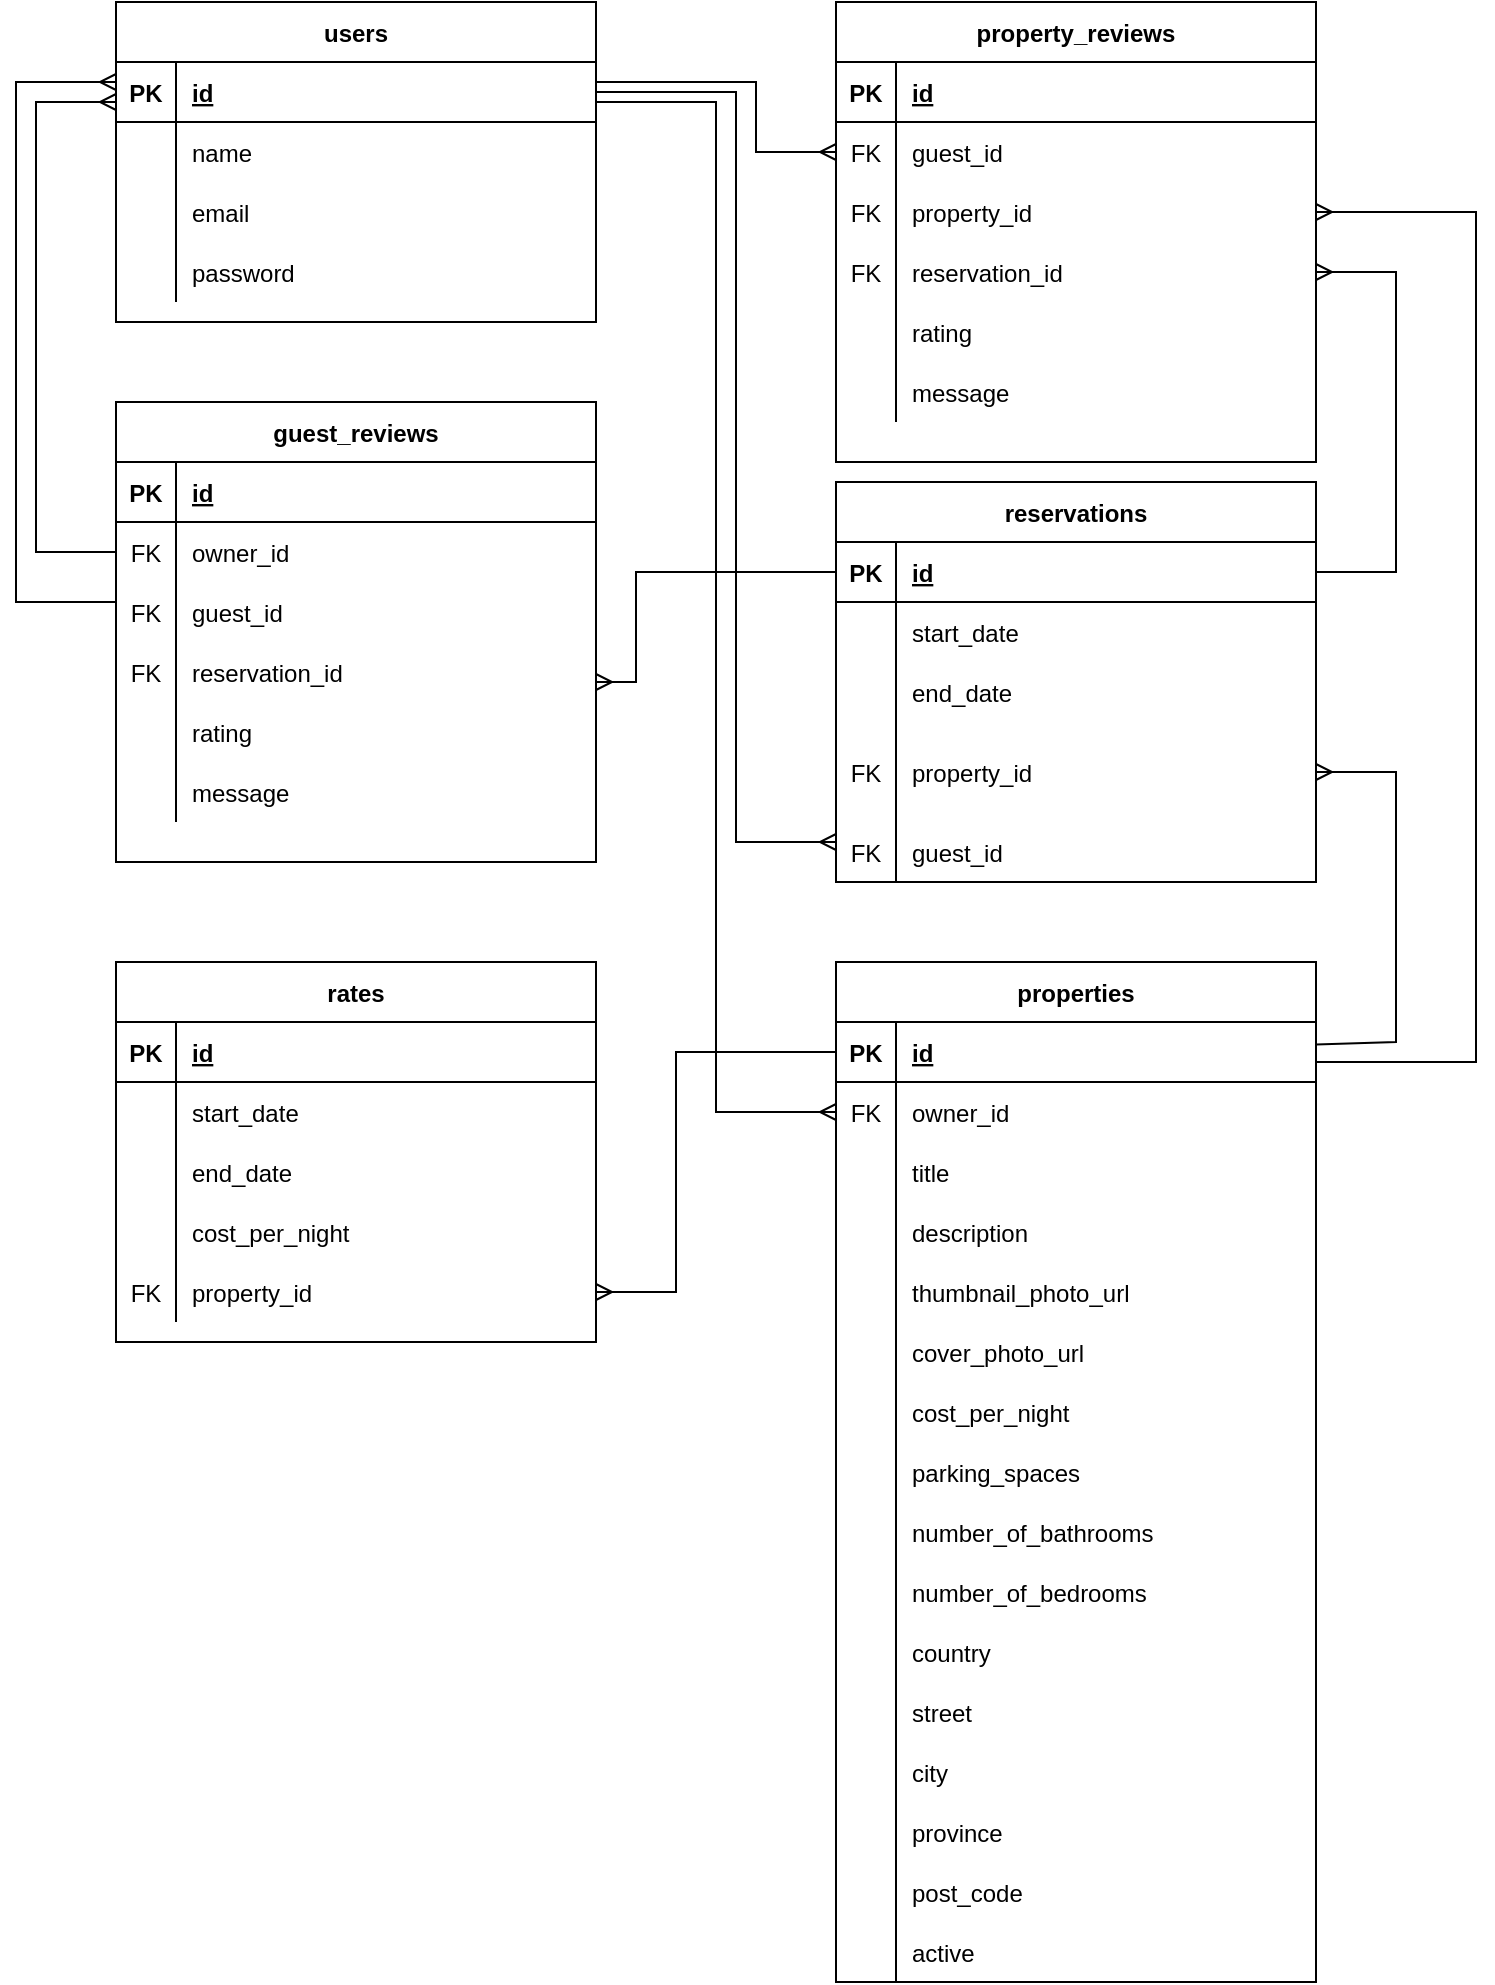 <mxfile version="16.2.2" type="device"><diagram id="R2lEEEUBdFMjLlhIrx00" name="Page-1"><mxGraphModel dx="679" dy="668" grid="1" gridSize="10" guides="1" tooltips="1" connect="1" arrows="1" fold="1" page="1" pageScale="1" pageWidth="850" pageHeight="1100" math="0" shadow="0" extFonts="Permanent Marker^https://fonts.googleapis.com/css?family=Permanent+Marker"><root><mxCell id="0"/><mxCell id="1" parent="0"/><mxCell id="C-vyLk0tnHw3VtMMgP7b-23" value="users" style="shape=table;startSize=30;container=1;collapsible=1;childLayout=tableLayout;fixedRows=1;rowLines=0;fontStyle=1;align=center;resizeLast=1;" parent="1" vertex="1"><mxGeometry x="80" y="40" width="240" height="160" as="geometry"/></mxCell><mxCell id="C-vyLk0tnHw3VtMMgP7b-24" value="" style="shape=partialRectangle;collapsible=0;dropTarget=0;pointerEvents=0;fillColor=none;points=[[0,0.5],[1,0.5]];portConstraint=eastwest;top=0;left=0;right=0;bottom=1;" parent="C-vyLk0tnHw3VtMMgP7b-23" vertex="1"><mxGeometry y="30" width="240" height="30" as="geometry"/></mxCell><mxCell id="C-vyLk0tnHw3VtMMgP7b-25" value="PK" style="shape=partialRectangle;overflow=hidden;connectable=0;fillColor=none;top=0;left=0;bottom=0;right=0;fontStyle=1;" parent="C-vyLk0tnHw3VtMMgP7b-24" vertex="1"><mxGeometry width="30" height="30" as="geometry"><mxRectangle width="30" height="30" as="alternateBounds"/></mxGeometry></mxCell><mxCell id="C-vyLk0tnHw3VtMMgP7b-26" value="id" style="shape=partialRectangle;overflow=hidden;connectable=0;fillColor=none;top=0;left=0;bottom=0;right=0;align=left;spacingLeft=6;fontStyle=5;" parent="C-vyLk0tnHw3VtMMgP7b-24" vertex="1"><mxGeometry x="30" width="210" height="30" as="geometry"><mxRectangle width="210" height="30" as="alternateBounds"/></mxGeometry></mxCell><mxCell id="C-vyLk0tnHw3VtMMgP7b-27" value="" style="shape=partialRectangle;collapsible=0;dropTarget=0;pointerEvents=0;fillColor=none;points=[[0,0.5],[1,0.5]];portConstraint=eastwest;top=0;left=0;right=0;bottom=0;" parent="C-vyLk0tnHw3VtMMgP7b-23" vertex="1"><mxGeometry y="60" width="240" height="30" as="geometry"/></mxCell><mxCell id="C-vyLk0tnHw3VtMMgP7b-28" value="" style="shape=partialRectangle;overflow=hidden;connectable=0;fillColor=none;top=0;left=0;bottom=0;right=0;" parent="C-vyLk0tnHw3VtMMgP7b-27" vertex="1"><mxGeometry width="30" height="30" as="geometry"><mxRectangle width="30" height="30" as="alternateBounds"/></mxGeometry></mxCell><mxCell id="C-vyLk0tnHw3VtMMgP7b-29" value="name" style="shape=partialRectangle;overflow=hidden;connectable=0;fillColor=none;top=0;left=0;bottom=0;right=0;align=left;spacingLeft=6;" parent="C-vyLk0tnHw3VtMMgP7b-27" vertex="1"><mxGeometry x="30" width="210" height="30" as="geometry"><mxRectangle width="210" height="30" as="alternateBounds"/></mxGeometry></mxCell><mxCell id="GCXoE9J_zPrUdsCp3kaU-1" value="" style="shape=partialRectangle;collapsible=0;dropTarget=0;pointerEvents=0;fillColor=none;points=[[0,0.5],[1,0.5]];portConstraint=eastwest;top=0;left=0;right=0;bottom=0;" parent="C-vyLk0tnHw3VtMMgP7b-23" vertex="1"><mxGeometry y="90" width="240" height="30" as="geometry"/></mxCell><mxCell id="GCXoE9J_zPrUdsCp3kaU-2" value="" style="shape=partialRectangle;overflow=hidden;connectable=0;fillColor=none;top=0;left=0;bottom=0;right=0;" parent="GCXoE9J_zPrUdsCp3kaU-1" vertex="1"><mxGeometry width="30" height="30" as="geometry"><mxRectangle width="30" height="30" as="alternateBounds"/></mxGeometry></mxCell><mxCell id="GCXoE9J_zPrUdsCp3kaU-3" value="email" style="shape=partialRectangle;overflow=hidden;connectable=0;fillColor=none;top=0;left=0;bottom=0;right=0;align=left;spacingLeft=6;" parent="GCXoE9J_zPrUdsCp3kaU-1" vertex="1"><mxGeometry x="30" width="210" height="30" as="geometry"><mxRectangle width="210" height="30" as="alternateBounds"/></mxGeometry></mxCell><mxCell id="GCXoE9J_zPrUdsCp3kaU-4" value="" style="shape=partialRectangle;collapsible=0;dropTarget=0;pointerEvents=0;fillColor=none;points=[[0,0.5],[1,0.5]];portConstraint=eastwest;top=0;left=0;right=0;bottom=0;" parent="C-vyLk0tnHw3VtMMgP7b-23" vertex="1"><mxGeometry y="120" width="240" height="30" as="geometry"/></mxCell><mxCell id="GCXoE9J_zPrUdsCp3kaU-5" value="" style="shape=partialRectangle;overflow=hidden;connectable=0;fillColor=none;top=0;left=0;bottom=0;right=0;" parent="GCXoE9J_zPrUdsCp3kaU-4" vertex="1"><mxGeometry width="30" height="30" as="geometry"><mxRectangle width="30" height="30" as="alternateBounds"/></mxGeometry></mxCell><mxCell id="GCXoE9J_zPrUdsCp3kaU-6" value="password" style="shape=partialRectangle;overflow=hidden;connectable=0;fillColor=none;top=0;left=0;bottom=0;right=0;align=left;spacingLeft=6;" parent="GCXoE9J_zPrUdsCp3kaU-4" vertex="1"><mxGeometry x="30" width="210" height="30" as="geometry"><mxRectangle width="210" height="30" as="alternateBounds"/></mxGeometry></mxCell><mxCell id="D5lchJPFcCunjjw3vQsk-1" value="rates" style="shape=table;startSize=30;container=1;collapsible=1;childLayout=tableLayout;fixedRows=1;rowLines=0;fontStyle=1;align=center;resizeLast=1;" vertex="1" parent="1"><mxGeometry x="80" y="520" width="240" height="190" as="geometry"/></mxCell><mxCell id="D5lchJPFcCunjjw3vQsk-2" value="" style="shape=partialRectangle;collapsible=0;dropTarget=0;pointerEvents=0;fillColor=none;points=[[0,0.5],[1,0.5]];portConstraint=eastwest;top=0;left=0;right=0;bottom=1;" vertex="1" parent="D5lchJPFcCunjjw3vQsk-1"><mxGeometry y="30" width="240" height="30" as="geometry"/></mxCell><mxCell id="D5lchJPFcCunjjw3vQsk-3" value="PK" style="shape=partialRectangle;overflow=hidden;connectable=0;fillColor=none;top=0;left=0;bottom=0;right=0;fontStyle=1;" vertex="1" parent="D5lchJPFcCunjjw3vQsk-2"><mxGeometry width="30" height="30" as="geometry"><mxRectangle width="30" height="30" as="alternateBounds"/></mxGeometry></mxCell><mxCell id="D5lchJPFcCunjjw3vQsk-4" value="id" style="shape=partialRectangle;overflow=hidden;connectable=0;fillColor=none;top=0;left=0;bottom=0;right=0;align=left;spacingLeft=6;fontStyle=5;" vertex="1" parent="D5lchJPFcCunjjw3vQsk-2"><mxGeometry x="30" width="210" height="30" as="geometry"><mxRectangle width="210" height="30" as="alternateBounds"/></mxGeometry></mxCell><mxCell id="D5lchJPFcCunjjw3vQsk-11" value="" style="shape=partialRectangle;collapsible=0;dropTarget=0;pointerEvents=0;fillColor=none;points=[[0,0.5],[1,0.5]];portConstraint=eastwest;top=0;left=0;right=0;bottom=0;" vertex="1" parent="D5lchJPFcCunjjw3vQsk-1"><mxGeometry y="60" width="240" height="30" as="geometry"/></mxCell><mxCell id="D5lchJPFcCunjjw3vQsk-12" value="" style="shape=partialRectangle;overflow=hidden;connectable=0;fillColor=none;top=0;left=0;bottom=0;right=0;" vertex="1" parent="D5lchJPFcCunjjw3vQsk-11"><mxGeometry width="30" height="30" as="geometry"><mxRectangle width="30" height="30" as="alternateBounds"/></mxGeometry></mxCell><mxCell id="D5lchJPFcCunjjw3vQsk-13" value="start_date" style="shape=partialRectangle;overflow=hidden;connectable=0;fillColor=none;top=0;left=0;bottom=0;right=0;align=left;spacingLeft=6;" vertex="1" parent="D5lchJPFcCunjjw3vQsk-11"><mxGeometry x="30" width="210" height="30" as="geometry"><mxRectangle width="210" height="30" as="alternateBounds"/></mxGeometry></mxCell><mxCell id="D5lchJPFcCunjjw3vQsk-14" value="" style="shape=partialRectangle;collapsible=0;dropTarget=0;pointerEvents=0;fillColor=none;points=[[0,0.5],[1,0.5]];portConstraint=eastwest;top=0;left=0;right=0;bottom=0;" vertex="1" parent="D5lchJPFcCunjjw3vQsk-1"><mxGeometry y="90" width="240" height="30" as="geometry"/></mxCell><mxCell id="D5lchJPFcCunjjw3vQsk-15" value="" style="shape=partialRectangle;overflow=hidden;connectable=0;fillColor=none;top=0;left=0;bottom=0;right=0;" vertex="1" parent="D5lchJPFcCunjjw3vQsk-14"><mxGeometry width="30" height="30" as="geometry"><mxRectangle width="30" height="30" as="alternateBounds"/></mxGeometry></mxCell><mxCell id="D5lchJPFcCunjjw3vQsk-16" value="end_date" style="shape=partialRectangle;overflow=hidden;connectable=0;fillColor=none;top=0;left=0;bottom=0;right=0;align=left;spacingLeft=6;" vertex="1" parent="D5lchJPFcCunjjw3vQsk-14"><mxGeometry x="30" width="210" height="30" as="geometry"><mxRectangle width="210" height="30" as="alternateBounds"/></mxGeometry></mxCell><mxCell id="D5lchJPFcCunjjw3vQsk-45" value="" style="shape=partialRectangle;collapsible=0;dropTarget=0;pointerEvents=0;fillColor=none;points=[[0,0.5],[1,0.5]];portConstraint=eastwest;top=0;left=0;right=0;bottom=0;" vertex="1" parent="D5lchJPFcCunjjw3vQsk-1"><mxGeometry y="120" width="240" height="30" as="geometry"/></mxCell><mxCell id="D5lchJPFcCunjjw3vQsk-46" value="" style="shape=partialRectangle;overflow=hidden;connectable=0;fillColor=none;top=0;left=0;bottom=0;right=0;" vertex="1" parent="D5lchJPFcCunjjw3vQsk-45"><mxGeometry width="30" height="30" as="geometry"><mxRectangle width="30" height="30" as="alternateBounds"/></mxGeometry></mxCell><mxCell id="D5lchJPFcCunjjw3vQsk-47" value="cost_per_night" style="shape=partialRectangle;overflow=hidden;connectable=0;fillColor=none;top=0;left=0;bottom=0;right=0;align=left;spacingLeft=6;" vertex="1" parent="D5lchJPFcCunjjw3vQsk-45"><mxGeometry x="30" width="210" height="30" as="geometry"><mxRectangle width="210" height="30" as="alternateBounds"/></mxGeometry></mxCell><mxCell id="D5lchJPFcCunjjw3vQsk-18" value="" style="shape=partialRectangle;collapsible=0;dropTarget=0;pointerEvents=0;fillColor=none;points=[[0,0.5],[1,0.5]];portConstraint=eastwest;top=0;left=0;right=0;bottom=0;" vertex="1" parent="D5lchJPFcCunjjw3vQsk-1"><mxGeometry y="150" width="240" height="30" as="geometry"/></mxCell><mxCell id="D5lchJPFcCunjjw3vQsk-19" value="FK" style="shape=partialRectangle;overflow=hidden;connectable=0;fillColor=none;top=0;left=0;bottom=0;right=0;" vertex="1" parent="D5lchJPFcCunjjw3vQsk-18"><mxGeometry width="30" height="30" as="geometry"><mxRectangle width="30" height="30" as="alternateBounds"/></mxGeometry></mxCell><mxCell id="D5lchJPFcCunjjw3vQsk-20" value="property_id" style="shape=partialRectangle;overflow=hidden;connectable=0;fillColor=none;top=0;left=0;bottom=0;right=0;align=left;spacingLeft=6;" vertex="1" parent="D5lchJPFcCunjjw3vQsk-18"><mxGeometry x="30" width="210" height="30" as="geometry"><mxRectangle width="210" height="30" as="alternateBounds"/></mxGeometry></mxCell><mxCell id="GCXoE9J_zPrUdsCp3kaU-80" value="property_reviews" style="shape=table;startSize=30;container=1;collapsible=1;childLayout=tableLayout;fixedRows=1;rowLines=0;fontStyle=1;align=center;resizeLast=1;" parent="1" vertex="1"><mxGeometry x="440" y="40" width="240" height="230" as="geometry"/></mxCell><mxCell id="GCXoE9J_zPrUdsCp3kaU-81" value="" style="shape=partialRectangle;collapsible=0;dropTarget=0;pointerEvents=0;fillColor=none;points=[[0,0.5],[1,0.5]];portConstraint=eastwest;top=0;left=0;right=0;bottom=1;" parent="GCXoE9J_zPrUdsCp3kaU-80" vertex="1"><mxGeometry y="30" width="240" height="30" as="geometry"/></mxCell><mxCell id="GCXoE9J_zPrUdsCp3kaU-82" value="PK" style="shape=partialRectangle;overflow=hidden;connectable=0;fillColor=none;top=0;left=0;bottom=0;right=0;fontStyle=1;" parent="GCXoE9J_zPrUdsCp3kaU-81" vertex="1"><mxGeometry width="30" height="30" as="geometry"><mxRectangle width="30" height="30" as="alternateBounds"/></mxGeometry></mxCell><mxCell id="GCXoE9J_zPrUdsCp3kaU-83" value="id" style="shape=partialRectangle;overflow=hidden;connectable=0;fillColor=none;top=0;left=0;bottom=0;right=0;align=left;spacingLeft=6;fontStyle=5;" parent="GCXoE9J_zPrUdsCp3kaU-81" vertex="1"><mxGeometry x="30" width="210" height="30" as="geometry"><mxRectangle width="210" height="30" as="alternateBounds"/></mxGeometry></mxCell><mxCell id="GCXoE9J_zPrUdsCp3kaU-87" value="" style="shape=partialRectangle;collapsible=0;dropTarget=0;pointerEvents=0;fillColor=none;points=[[0,0.5],[1,0.5]];portConstraint=eastwest;top=0;left=0;right=0;bottom=0;" parent="GCXoE9J_zPrUdsCp3kaU-80" vertex="1"><mxGeometry y="60" width="240" height="30" as="geometry"/></mxCell><mxCell id="GCXoE9J_zPrUdsCp3kaU-88" value="FK" style="shape=partialRectangle;overflow=hidden;connectable=0;fillColor=none;top=0;left=0;bottom=0;right=0;" parent="GCXoE9J_zPrUdsCp3kaU-87" vertex="1"><mxGeometry width="30" height="30" as="geometry"><mxRectangle width="30" height="30" as="alternateBounds"/></mxGeometry></mxCell><mxCell id="GCXoE9J_zPrUdsCp3kaU-89" value="guest_id" style="shape=partialRectangle;overflow=hidden;connectable=0;fillColor=none;top=0;left=0;bottom=0;right=0;align=left;spacingLeft=6;" parent="GCXoE9J_zPrUdsCp3kaU-87" vertex="1"><mxGeometry x="30" width="210" height="30" as="geometry"><mxRectangle width="210" height="30" as="alternateBounds"/></mxGeometry></mxCell><mxCell id="GCXoE9J_zPrUdsCp3kaU-101" value="" style="shape=partialRectangle;collapsible=0;dropTarget=0;pointerEvents=0;fillColor=none;points=[[0,0.5],[1,0.5]];portConstraint=eastwest;top=0;left=0;right=0;bottom=0;" parent="GCXoE9J_zPrUdsCp3kaU-80" vertex="1"><mxGeometry y="90" width="240" height="30" as="geometry"/></mxCell><mxCell id="GCXoE9J_zPrUdsCp3kaU-102" value="FK" style="shape=partialRectangle;overflow=hidden;connectable=0;fillColor=none;top=0;left=0;bottom=0;right=0;" parent="GCXoE9J_zPrUdsCp3kaU-101" vertex="1"><mxGeometry width="30" height="30" as="geometry"><mxRectangle width="30" height="30" as="alternateBounds"/></mxGeometry></mxCell><mxCell id="GCXoE9J_zPrUdsCp3kaU-103" value="property_id" style="shape=partialRectangle;overflow=hidden;connectable=0;fillColor=none;top=0;left=0;bottom=0;right=0;align=left;spacingLeft=6;" parent="GCXoE9J_zPrUdsCp3kaU-101" vertex="1"><mxGeometry x="30" width="210" height="30" as="geometry"><mxRectangle width="210" height="30" as="alternateBounds"/></mxGeometry></mxCell><mxCell id="GCXoE9J_zPrUdsCp3kaU-90" value="" style="shape=partialRectangle;collapsible=0;dropTarget=0;pointerEvents=0;fillColor=none;points=[[0,0.5],[1,0.5]];portConstraint=eastwest;top=0;left=0;right=0;bottom=0;" parent="GCXoE9J_zPrUdsCp3kaU-80" vertex="1"><mxGeometry y="120" width="240" height="30" as="geometry"/></mxCell><mxCell id="GCXoE9J_zPrUdsCp3kaU-91" value="FK" style="shape=partialRectangle;overflow=hidden;connectable=0;fillColor=none;top=0;left=0;bottom=0;right=0;" parent="GCXoE9J_zPrUdsCp3kaU-90" vertex="1"><mxGeometry width="30" height="30" as="geometry"><mxRectangle width="30" height="30" as="alternateBounds"/></mxGeometry></mxCell><mxCell id="GCXoE9J_zPrUdsCp3kaU-92" value="reservation_id" style="shape=partialRectangle;overflow=hidden;connectable=0;fillColor=none;top=0;left=0;bottom=0;right=0;align=left;spacingLeft=6;" parent="GCXoE9J_zPrUdsCp3kaU-90" vertex="1"><mxGeometry x="30" width="210" height="30" as="geometry"><mxRectangle width="210" height="30" as="alternateBounds"/></mxGeometry></mxCell><mxCell id="GCXoE9J_zPrUdsCp3kaU-96" value="" style="shape=partialRectangle;collapsible=0;dropTarget=0;pointerEvents=0;fillColor=none;points=[[0,0.5],[1,0.5]];portConstraint=eastwest;top=0;left=0;right=0;bottom=0;" parent="GCXoE9J_zPrUdsCp3kaU-80" vertex="1"><mxGeometry y="150" width="240" height="30" as="geometry"/></mxCell><mxCell id="GCXoE9J_zPrUdsCp3kaU-97" value="" style="shape=partialRectangle;overflow=hidden;connectable=0;fillColor=none;top=0;left=0;bottom=0;right=0;" parent="GCXoE9J_zPrUdsCp3kaU-96" vertex="1"><mxGeometry width="30" height="30" as="geometry"><mxRectangle width="30" height="30" as="alternateBounds"/></mxGeometry></mxCell><mxCell id="GCXoE9J_zPrUdsCp3kaU-98" value="rating" style="shape=partialRectangle;overflow=hidden;connectable=0;fillColor=none;top=0;left=0;bottom=0;right=0;align=left;spacingLeft=6;" parent="GCXoE9J_zPrUdsCp3kaU-96" vertex="1"><mxGeometry x="30" width="210" height="30" as="geometry"><mxRectangle width="210" height="30" as="alternateBounds"/></mxGeometry></mxCell><mxCell id="GCXoE9J_zPrUdsCp3kaU-93" value="" style="shape=partialRectangle;collapsible=0;dropTarget=0;pointerEvents=0;fillColor=none;points=[[0,0.5],[1,0.5]];portConstraint=eastwest;top=0;left=0;right=0;bottom=0;" parent="GCXoE9J_zPrUdsCp3kaU-80" vertex="1"><mxGeometry y="180" width="240" height="30" as="geometry"/></mxCell><mxCell id="GCXoE9J_zPrUdsCp3kaU-94" value="" style="shape=partialRectangle;overflow=hidden;connectable=0;fillColor=none;top=0;left=0;bottom=0;right=0;" parent="GCXoE9J_zPrUdsCp3kaU-93" vertex="1"><mxGeometry width="30" height="30" as="geometry"><mxRectangle width="30" height="30" as="alternateBounds"/></mxGeometry></mxCell><mxCell id="GCXoE9J_zPrUdsCp3kaU-95" value="message" style="shape=partialRectangle;overflow=hidden;connectable=0;fillColor=none;top=0;left=0;bottom=0;right=0;align=left;spacingLeft=6;" parent="GCXoE9J_zPrUdsCp3kaU-93" vertex="1"><mxGeometry x="30" width="210" height="30" as="geometry"><mxRectangle width="210" height="30" as="alternateBounds"/></mxGeometry></mxCell><mxCell id="D5lchJPFcCunjjw3vQsk-22" value="guest_reviews" style="shape=table;startSize=30;container=1;collapsible=1;childLayout=tableLayout;fixedRows=1;rowLines=0;fontStyle=1;align=center;resizeLast=1;" vertex="1" parent="1"><mxGeometry x="80" y="240" width="240" height="230" as="geometry"/></mxCell><mxCell id="D5lchJPFcCunjjw3vQsk-23" value="" style="shape=partialRectangle;collapsible=0;dropTarget=0;pointerEvents=0;fillColor=none;points=[[0,0.5],[1,0.5]];portConstraint=eastwest;top=0;left=0;right=0;bottom=1;" vertex="1" parent="D5lchJPFcCunjjw3vQsk-22"><mxGeometry y="30" width="240" height="30" as="geometry"/></mxCell><mxCell id="D5lchJPFcCunjjw3vQsk-24" value="PK" style="shape=partialRectangle;overflow=hidden;connectable=0;fillColor=none;top=0;left=0;bottom=0;right=0;fontStyle=1;" vertex="1" parent="D5lchJPFcCunjjw3vQsk-23"><mxGeometry width="30" height="30" as="geometry"><mxRectangle width="30" height="30" as="alternateBounds"/></mxGeometry></mxCell><mxCell id="D5lchJPFcCunjjw3vQsk-25" value="id" style="shape=partialRectangle;overflow=hidden;connectable=0;fillColor=none;top=0;left=0;bottom=0;right=0;align=left;spacingLeft=6;fontStyle=5;" vertex="1" parent="D5lchJPFcCunjjw3vQsk-23"><mxGeometry x="30" width="210" height="30" as="geometry"><mxRectangle width="210" height="30" as="alternateBounds"/></mxGeometry></mxCell><mxCell id="D5lchJPFcCunjjw3vQsk-29" value="" style="shape=partialRectangle;collapsible=0;dropTarget=0;pointerEvents=0;fillColor=none;points=[[0,0.5],[1,0.5]];portConstraint=eastwest;top=0;left=0;right=0;bottom=0;" vertex="1" parent="D5lchJPFcCunjjw3vQsk-22"><mxGeometry y="60" width="240" height="30" as="geometry"/></mxCell><mxCell id="D5lchJPFcCunjjw3vQsk-30" value="FK" style="shape=partialRectangle;overflow=hidden;connectable=0;fillColor=none;top=0;left=0;bottom=0;right=0;" vertex="1" parent="D5lchJPFcCunjjw3vQsk-29"><mxGeometry width="30" height="30" as="geometry"><mxRectangle width="30" height="30" as="alternateBounds"/></mxGeometry></mxCell><mxCell id="D5lchJPFcCunjjw3vQsk-31" value="owner_id" style="shape=partialRectangle;overflow=hidden;connectable=0;fillColor=none;top=0;left=0;bottom=0;right=0;align=left;spacingLeft=6;" vertex="1" parent="D5lchJPFcCunjjw3vQsk-29"><mxGeometry x="30" width="210" height="30" as="geometry"><mxRectangle width="210" height="30" as="alternateBounds"/></mxGeometry></mxCell><mxCell id="D5lchJPFcCunjjw3vQsk-26" value="" style="shape=partialRectangle;collapsible=0;dropTarget=0;pointerEvents=0;fillColor=none;points=[[0,0.5],[1,0.5]];portConstraint=eastwest;top=0;left=0;right=0;bottom=0;" vertex="1" parent="D5lchJPFcCunjjw3vQsk-22"><mxGeometry y="90" width="240" height="30" as="geometry"/></mxCell><mxCell id="D5lchJPFcCunjjw3vQsk-27" value="FK" style="shape=partialRectangle;overflow=hidden;connectable=0;fillColor=none;top=0;left=0;bottom=0;right=0;" vertex="1" parent="D5lchJPFcCunjjw3vQsk-26"><mxGeometry width="30" height="30" as="geometry"><mxRectangle width="30" height="30" as="alternateBounds"/></mxGeometry></mxCell><mxCell id="D5lchJPFcCunjjw3vQsk-28" value="guest_id" style="shape=partialRectangle;overflow=hidden;connectable=0;fillColor=none;top=0;left=0;bottom=0;right=0;align=left;spacingLeft=6;" vertex="1" parent="D5lchJPFcCunjjw3vQsk-26"><mxGeometry x="30" width="210" height="30" as="geometry"><mxRectangle width="210" height="30" as="alternateBounds"/></mxGeometry></mxCell><mxCell id="D5lchJPFcCunjjw3vQsk-32" value="" style="shape=partialRectangle;collapsible=0;dropTarget=0;pointerEvents=0;fillColor=none;points=[[0,0.5],[1,0.5]];portConstraint=eastwest;top=0;left=0;right=0;bottom=0;" vertex="1" parent="D5lchJPFcCunjjw3vQsk-22"><mxGeometry y="120" width="240" height="30" as="geometry"/></mxCell><mxCell id="D5lchJPFcCunjjw3vQsk-33" value="FK" style="shape=partialRectangle;overflow=hidden;connectable=0;fillColor=none;top=0;left=0;bottom=0;right=0;" vertex="1" parent="D5lchJPFcCunjjw3vQsk-32"><mxGeometry width="30" height="30" as="geometry"><mxRectangle width="30" height="30" as="alternateBounds"/></mxGeometry></mxCell><mxCell id="D5lchJPFcCunjjw3vQsk-34" value="reservation_id" style="shape=partialRectangle;overflow=hidden;connectable=0;fillColor=none;top=0;left=0;bottom=0;right=0;align=left;spacingLeft=6;" vertex="1" parent="D5lchJPFcCunjjw3vQsk-32"><mxGeometry x="30" width="210" height="30" as="geometry"><mxRectangle width="210" height="30" as="alternateBounds"/></mxGeometry></mxCell><mxCell id="D5lchJPFcCunjjw3vQsk-35" value="" style="shape=partialRectangle;collapsible=0;dropTarget=0;pointerEvents=0;fillColor=none;points=[[0,0.5],[1,0.5]];portConstraint=eastwest;top=0;left=0;right=0;bottom=0;" vertex="1" parent="D5lchJPFcCunjjw3vQsk-22"><mxGeometry y="150" width="240" height="30" as="geometry"/></mxCell><mxCell id="D5lchJPFcCunjjw3vQsk-36" value="" style="shape=partialRectangle;overflow=hidden;connectable=0;fillColor=none;top=0;left=0;bottom=0;right=0;" vertex="1" parent="D5lchJPFcCunjjw3vQsk-35"><mxGeometry width="30" height="30" as="geometry"><mxRectangle width="30" height="30" as="alternateBounds"/></mxGeometry></mxCell><mxCell id="D5lchJPFcCunjjw3vQsk-37" value="rating" style="shape=partialRectangle;overflow=hidden;connectable=0;fillColor=none;top=0;left=0;bottom=0;right=0;align=left;spacingLeft=6;" vertex="1" parent="D5lchJPFcCunjjw3vQsk-35"><mxGeometry x="30" width="210" height="30" as="geometry"><mxRectangle width="210" height="30" as="alternateBounds"/></mxGeometry></mxCell><mxCell id="D5lchJPFcCunjjw3vQsk-38" value="" style="shape=partialRectangle;collapsible=0;dropTarget=0;pointerEvents=0;fillColor=none;points=[[0,0.5],[1,0.5]];portConstraint=eastwest;top=0;left=0;right=0;bottom=0;" vertex="1" parent="D5lchJPFcCunjjw3vQsk-22"><mxGeometry y="180" width="240" height="30" as="geometry"/></mxCell><mxCell id="D5lchJPFcCunjjw3vQsk-39" value="" style="shape=partialRectangle;overflow=hidden;connectable=0;fillColor=none;top=0;left=0;bottom=0;right=0;" vertex="1" parent="D5lchJPFcCunjjw3vQsk-38"><mxGeometry width="30" height="30" as="geometry"><mxRectangle width="30" height="30" as="alternateBounds"/></mxGeometry></mxCell><mxCell id="D5lchJPFcCunjjw3vQsk-40" value="message" style="shape=partialRectangle;overflow=hidden;connectable=0;fillColor=none;top=0;left=0;bottom=0;right=0;align=left;spacingLeft=6;" vertex="1" parent="D5lchJPFcCunjjw3vQsk-38"><mxGeometry x="30" width="210" height="30" as="geometry"><mxRectangle width="210" height="30" as="alternateBounds"/></mxGeometry></mxCell><mxCell id="GCXoE9J_zPrUdsCp3kaU-32" value="reservations" style="shape=table;startSize=30;container=1;collapsible=1;childLayout=tableLayout;fixedRows=1;rowLines=0;fontStyle=1;align=center;resizeLast=1;" parent="1" vertex="1"><mxGeometry x="440" y="280" width="240" height="200" as="geometry"/></mxCell><mxCell id="GCXoE9J_zPrUdsCp3kaU-33" value="" style="shape=partialRectangle;collapsible=0;dropTarget=0;pointerEvents=0;fillColor=none;points=[[0,0.5],[1,0.5]];portConstraint=eastwest;top=0;left=0;right=0;bottom=1;" parent="GCXoE9J_zPrUdsCp3kaU-32" vertex="1"><mxGeometry y="30" width="240" height="30" as="geometry"/></mxCell><mxCell id="GCXoE9J_zPrUdsCp3kaU-34" value="PK" style="shape=partialRectangle;overflow=hidden;connectable=0;fillColor=none;top=0;left=0;bottom=0;right=0;fontStyle=1;" parent="GCXoE9J_zPrUdsCp3kaU-33" vertex="1"><mxGeometry width="30" height="30" as="geometry"><mxRectangle width="30" height="30" as="alternateBounds"/></mxGeometry></mxCell><mxCell id="GCXoE9J_zPrUdsCp3kaU-35" value="id" style="shape=partialRectangle;overflow=hidden;connectable=0;fillColor=none;top=0;left=0;bottom=0;right=0;align=left;spacingLeft=6;fontStyle=5;" parent="GCXoE9J_zPrUdsCp3kaU-33" vertex="1"><mxGeometry x="30" width="210" height="30" as="geometry"><mxRectangle width="210" height="30" as="alternateBounds"/></mxGeometry></mxCell><mxCell id="GCXoE9J_zPrUdsCp3kaU-36" value="" style="shape=partialRectangle;collapsible=0;dropTarget=0;pointerEvents=0;fillColor=none;points=[[0,0.5],[1,0.5]];portConstraint=eastwest;top=0;left=0;right=0;bottom=0;" parent="GCXoE9J_zPrUdsCp3kaU-32" vertex="1"><mxGeometry y="60" width="240" height="30" as="geometry"/></mxCell><mxCell id="GCXoE9J_zPrUdsCp3kaU-37" value="" style="shape=partialRectangle;overflow=hidden;connectable=0;fillColor=none;top=0;left=0;bottom=0;right=0;" parent="GCXoE9J_zPrUdsCp3kaU-36" vertex="1"><mxGeometry width="30" height="30" as="geometry"><mxRectangle width="30" height="30" as="alternateBounds"/></mxGeometry></mxCell><mxCell id="GCXoE9J_zPrUdsCp3kaU-38" value="start_date" style="shape=partialRectangle;overflow=hidden;connectable=0;fillColor=none;top=0;left=0;bottom=0;right=0;align=left;spacingLeft=6;" parent="GCXoE9J_zPrUdsCp3kaU-36" vertex="1"><mxGeometry x="30" width="210" height="30" as="geometry"><mxRectangle width="210" height="30" as="alternateBounds"/></mxGeometry></mxCell><mxCell id="GCXoE9J_zPrUdsCp3kaU-39" value="" style="shape=partialRectangle;collapsible=0;dropTarget=0;pointerEvents=0;fillColor=none;points=[[0,0.5],[1,0.5]];portConstraint=eastwest;top=0;left=0;right=0;bottom=0;" parent="GCXoE9J_zPrUdsCp3kaU-32" vertex="1"><mxGeometry y="90" width="240" height="30" as="geometry"/></mxCell><mxCell id="GCXoE9J_zPrUdsCp3kaU-40" value="" style="shape=partialRectangle;overflow=hidden;connectable=0;fillColor=none;top=0;left=0;bottom=0;right=0;" parent="GCXoE9J_zPrUdsCp3kaU-39" vertex="1"><mxGeometry width="30" height="30" as="geometry"><mxRectangle width="30" height="30" as="alternateBounds"/></mxGeometry></mxCell><mxCell id="GCXoE9J_zPrUdsCp3kaU-41" value="end_date" style="shape=partialRectangle;overflow=hidden;connectable=0;fillColor=none;top=0;left=0;bottom=0;right=0;align=left;spacingLeft=6;" parent="GCXoE9J_zPrUdsCp3kaU-39" vertex="1"><mxGeometry x="30" width="210" height="30" as="geometry"><mxRectangle width="210" height="30" as="alternateBounds"/></mxGeometry></mxCell><mxCell id="GCXoE9J_zPrUdsCp3kaU-74" value="" style="shape=partialRectangle;collapsible=0;dropTarget=0;pointerEvents=0;fillColor=none;points=[[0,0.5],[1,0.5]];portConstraint=eastwest;top=0;left=0;right=0;bottom=0;" parent="GCXoE9J_zPrUdsCp3kaU-32" vertex="1"><mxGeometry y="120" width="240" height="50" as="geometry"/></mxCell><mxCell id="GCXoE9J_zPrUdsCp3kaU-75" value="FK" style="shape=partialRectangle;overflow=hidden;connectable=0;fillColor=none;top=0;left=0;bottom=0;right=0;" parent="GCXoE9J_zPrUdsCp3kaU-74" vertex="1"><mxGeometry width="30" height="50" as="geometry"><mxRectangle width="30" height="50" as="alternateBounds"/></mxGeometry></mxCell><mxCell id="GCXoE9J_zPrUdsCp3kaU-76" value="property_id" style="shape=partialRectangle;overflow=hidden;connectable=0;fillColor=none;top=0;left=0;bottom=0;right=0;align=left;spacingLeft=6;" parent="GCXoE9J_zPrUdsCp3kaU-74" vertex="1"><mxGeometry x="30" width="210" height="50" as="geometry"><mxRectangle width="210" height="50" as="alternateBounds"/></mxGeometry></mxCell><mxCell id="GCXoE9J_zPrUdsCp3kaU-42" value="" style="shape=partialRectangle;collapsible=0;dropTarget=0;pointerEvents=0;fillColor=none;points=[[0,0.5],[1,0.5]];portConstraint=eastwest;top=0;left=0;right=0;bottom=0;" parent="GCXoE9J_zPrUdsCp3kaU-32" vertex="1"><mxGeometry y="170" width="240" height="30" as="geometry"/></mxCell><mxCell id="GCXoE9J_zPrUdsCp3kaU-43" value="FK" style="shape=partialRectangle;overflow=hidden;connectable=0;fillColor=none;top=0;left=0;bottom=0;right=0;" parent="GCXoE9J_zPrUdsCp3kaU-42" vertex="1"><mxGeometry width="30" height="30" as="geometry"><mxRectangle width="30" height="30" as="alternateBounds"/></mxGeometry></mxCell><mxCell id="GCXoE9J_zPrUdsCp3kaU-44" value="guest_id" style="shape=partialRectangle;overflow=hidden;connectable=0;fillColor=none;top=0;left=0;bottom=0;right=0;align=left;spacingLeft=6;" parent="GCXoE9J_zPrUdsCp3kaU-42" vertex="1"><mxGeometry x="30" width="210" height="30" as="geometry"><mxRectangle width="210" height="30" as="alternateBounds"/></mxGeometry></mxCell><mxCell id="GCXoE9J_zPrUdsCp3kaU-10" value="properties" style="shape=table;startSize=30;container=1;collapsible=1;childLayout=tableLayout;fixedRows=1;rowLines=0;fontStyle=1;align=center;resizeLast=1;" parent="1" vertex="1"><mxGeometry x="440" y="520" width="240" height="510" as="geometry"/></mxCell><mxCell id="GCXoE9J_zPrUdsCp3kaU-11" value="" style="shape=partialRectangle;collapsible=0;dropTarget=0;pointerEvents=0;fillColor=none;points=[[0,0.5],[1,0.5]];portConstraint=eastwest;top=0;left=0;right=0;bottom=1;" parent="GCXoE9J_zPrUdsCp3kaU-10" vertex="1"><mxGeometry y="30" width="240" height="30" as="geometry"/></mxCell><mxCell id="GCXoE9J_zPrUdsCp3kaU-12" value="PK" style="shape=partialRectangle;overflow=hidden;connectable=0;fillColor=none;top=0;left=0;bottom=0;right=0;fontStyle=1;" parent="GCXoE9J_zPrUdsCp3kaU-11" vertex="1"><mxGeometry width="30" height="30" as="geometry"><mxRectangle width="30" height="30" as="alternateBounds"/></mxGeometry></mxCell><mxCell id="GCXoE9J_zPrUdsCp3kaU-13" value="id" style="shape=partialRectangle;overflow=hidden;connectable=0;fillColor=none;top=0;left=0;bottom=0;right=0;align=left;spacingLeft=6;fontStyle=5;" parent="GCXoE9J_zPrUdsCp3kaU-11" vertex="1"><mxGeometry x="30" width="210" height="30" as="geometry"><mxRectangle width="210" height="30" as="alternateBounds"/></mxGeometry></mxCell><mxCell id="GCXoE9J_zPrUdsCp3kaU-63" value="" style="shape=partialRectangle;collapsible=0;dropTarget=0;pointerEvents=0;fillColor=none;points=[[0,0.5],[1,0.5]];portConstraint=eastwest;top=0;left=0;right=0;bottom=0;" parent="GCXoE9J_zPrUdsCp3kaU-10" vertex="1"><mxGeometry y="60" width="240" height="30" as="geometry"/></mxCell><mxCell id="GCXoE9J_zPrUdsCp3kaU-64" value="FK" style="shape=partialRectangle;overflow=hidden;connectable=0;fillColor=none;top=0;left=0;bottom=0;right=0;" parent="GCXoE9J_zPrUdsCp3kaU-63" vertex="1"><mxGeometry width="30" height="30" as="geometry"><mxRectangle width="30" height="30" as="alternateBounds"/></mxGeometry></mxCell><mxCell id="GCXoE9J_zPrUdsCp3kaU-65" value="owner_id" style="shape=partialRectangle;overflow=hidden;connectable=0;fillColor=none;top=0;left=0;bottom=0;right=0;align=left;spacingLeft=6;" parent="GCXoE9J_zPrUdsCp3kaU-63" vertex="1"><mxGeometry x="30" width="210" height="30" as="geometry"><mxRectangle width="210" height="30" as="alternateBounds"/></mxGeometry></mxCell><mxCell id="GCXoE9J_zPrUdsCp3kaU-14" value="" style="shape=partialRectangle;collapsible=0;dropTarget=0;pointerEvents=0;fillColor=none;points=[[0,0.5],[1,0.5]];portConstraint=eastwest;top=0;left=0;right=0;bottom=0;" parent="GCXoE9J_zPrUdsCp3kaU-10" vertex="1"><mxGeometry y="90" width="240" height="30" as="geometry"/></mxCell><mxCell id="GCXoE9J_zPrUdsCp3kaU-15" value="" style="shape=partialRectangle;overflow=hidden;connectable=0;fillColor=none;top=0;left=0;bottom=0;right=0;" parent="GCXoE9J_zPrUdsCp3kaU-14" vertex="1"><mxGeometry width="30" height="30" as="geometry"><mxRectangle width="30" height="30" as="alternateBounds"/></mxGeometry></mxCell><mxCell id="GCXoE9J_zPrUdsCp3kaU-16" value="title" style="shape=partialRectangle;overflow=hidden;connectable=0;fillColor=none;top=0;left=0;bottom=0;right=0;align=left;spacingLeft=6;" parent="GCXoE9J_zPrUdsCp3kaU-14" vertex="1"><mxGeometry x="30" width="210" height="30" as="geometry"><mxRectangle width="210" height="30" as="alternateBounds"/></mxGeometry></mxCell><mxCell id="GCXoE9J_zPrUdsCp3kaU-17" value="" style="shape=partialRectangle;collapsible=0;dropTarget=0;pointerEvents=0;fillColor=none;points=[[0,0.5],[1,0.5]];portConstraint=eastwest;top=0;left=0;right=0;bottom=0;" parent="GCXoE9J_zPrUdsCp3kaU-10" vertex="1"><mxGeometry y="120" width="240" height="30" as="geometry"/></mxCell><mxCell id="GCXoE9J_zPrUdsCp3kaU-18" value="" style="shape=partialRectangle;overflow=hidden;connectable=0;fillColor=none;top=0;left=0;bottom=0;right=0;" parent="GCXoE9J_zPrUdsCp3kaU-17" vertex="1"><mxGeometry width="30" height="30" as="geometry"><mxRectangle width="30" height="30" as="alternateBounds"/></mxGeometry></mxCell><mxCell id="GCXoE9J_zPrUdsCp3kaU-19" value="description" style="shape=partialRectangle;overflow=hidden;connectable=0;fillColor=none;top=0;left=0;bottom=0;right=0;align=left;spacingLeft=6;" parent="GCXoE9J_zPrUdsCp3kaU-17" vertex="1"><mxGeometry x="30" width="210" height="30" as="geometry"><mxRectangle width="210" height="30" as="alternateBounds"/></mxGeometry></mxCell><mxCell id="GCXoE9J_zPrUdsCp3kaU-26" value="" style="shape=partialRectangle;collapsible=0;dropTarget=0;pointerEvents=0;fillColor=none;points=[[0,0.5],[1,0.5]];portConstraint=eastwest;top=0;left=0;right=0;bottom=0;" parent="GCXoE9J_zPrUdsCp3kaU-10" vertex="1"><mxGeometry y="150" width="240" height="30" as="geometry"/></mxCell><mxCell id="GCXoE9J_zPrUdsCp3kaU-27" value="" style="shape=partialRectangle;overflow=hidden;connectable=0;fillColor=none;top=0;left=0;bottom=0;right=0;" parent="GCXoE9J_zPrUdsCp3kaU-26" vertex="1"><mxGeometry width="30" height="30" as="geometry"><mxRectangle width="30" height="30" as="alternateBounds"/></mxGeometry></mxCell><mxCell id="GCXoE9J_zPrUdsCp3kaU-28" value="thumbnail_photo_url" style="shape=partialRectangle;overflow=hidden;connectable=0;fillColor=none;top=0;left=0;bottom=0;right=0;align=left;spacingLeft=6;" parent="GCXoE9J_zPrUdsCp3kaU-26" vertex="1"><mxGeometry x="30" width="210" height="30" as="geometry"><mxRectangle width="210" height="30" as="alternateBounds"/></mxGeometry></mxCell><mxCell id="GCXoE9J_zPrUdsCp3kaU-29" value="" style="shape=partialRectangle;collapsible=0;dropTarget=0;pointerEvents=0;fillColor=none;points=[[0,0.5],[1,0.5]];portConstraint=eastwest;top=0;left=0;right=0;bottom=0;" parent="GCXoE9J_zPrUdsCp3kaU-10" vertex="1"><mxGeometry y="180" width="240" height="30" as="geometry"/></mxCell><mxCell id="GCXoE9J_zPrUdsCp3kaU-30" value="" style="shape=partialRectangle;overflow=hidden;connectable=0;fillColor=none;top=0;left=0;bottom=0;right=0;" parent="GCXoE9J_zPrUdsCp3kaU-29" vertex="1"><mxGeometry width="30" height="30" as="geometry"><mxRectangle width="30" height="30" as="alternateBounds"/></mxGeometry></mxCell><mxCell id="GCXoE9J_zPrUdsCp3kaU-31" value="cover_photo_url" style="shape=partialRectangle;overflow=hidden;connectable=0;fillColor=none;top=0;left=0;bottom=0;right=0;align=left;spacingLeft=6;" parent="GCXoE9J_zPrUdsCp3kaU-29" vertex="1"><mxGeometry x="30" width="210" height="30" as="geometry"><mxRectangle width="210" height="30" as="alternateBounds"/></mxGeometry></mxCell><mxCell id="GCXoE9J_zPrUdsCp3kaU-20" value="" style="shape=partialRectangle;collapsible=0;dropTarget=0;pointerEvents=0;fillColor=none;points=[[0,0.5],[1,0.5]];portConstraint=eastwest;top=0;left=0;right=0;bottom=0;" parent="GCXoE9J_zPrUdsCp3kaU-10" vertex="1"><mxGeometry y="210" width="240" height="30" as="geometry"/></mxCell><mxCell id="GCXoE9J_zPrUdsCp3kaU-21" value="" style="shape=partialRectangle;overflow=hidden;connectable=0;fillColor=none;top=0;left=0;bottom=0;right=0;" parent="GCXoE9J_zPrUdsCp3kaU-20" vertex="1"><mxGeometry width="30" height="30" as="geometry"><mxRectangle width="30" height="30" as="alternateBounds"/></mxGeometry></mxCell><mxCell id="GCXoE9J_zPrUdsCp3kaU-22" value="cost_per_night" style="shape=partialRectangle;overflow=hidden;connectable=0;fillColor=none;top=0;left=0;bottom=0;right=0;align=left;spacingLeft=6;" parent="GCXoE9J_zPrUdsCp3kaU-20" vertex="1"><mxGeometry x="30" width="210" height="30" as="geometry"><mxRectangle width="210" height="30" as="alternateBounds"/></mxGeometry></mxCell><mxCell id="GCXoE9J_zPrUdsCp3kaU-23" value="" style="shape=partialRectangle;collapsible=0;dropTarget=0;pointerEvents=0;fillColor=none;points=[[0,0.5],[1,0.5]];portConstraint=eastwest;top=0;left=0;right=0;bottom=0;" parent="GCXoE9J_zPrUdsCp3kaU-10" vertex="1"><mxGeometry y="240" width="240" height="30" as="geometry"/></mxCell><mxCell id="GCXoE9J_zPrUdsCp3kaU-24" value="" style="shape=partialRectangle;overflow=hidden;connectable=0;fillColor=none;top=0;left=0;bottom=0;right=0;" parent="GCXoE9J_zPrUdsCp3kaU-23" vertex="1"><mxGeometry width="30" height="30" as="geometry"><mxRectangle width="30" height="30" as="alternateBounds"/></mxGeometry></mxCell><mxCell id="GCXoE9J_zPrUdsCp3kaU-25" value="parking_spaces" style="shape=partialRectangle;overflow=hidden;connectable=0;fillColor=none;top=0;left=0;bottom=0;right=0;align=left;spacingLeft=6;" parent="GCXoE9J_zPrUdsCp3kaU-23" vertex="1"><mxGeometry x="30" width="210" height="30" as="geometry"><mxRectangle width="210" height="30" as="alternateBounds"/></mxGeometry></mxCell><mxCell id="GCXoE9J_zPrUdsCp3kaU-69" value="" style="shape=partialRectangle;collapsible=0;dropTarget=0;pointerEvents=0;fillColor=none;points=[[0,0.5],[1,0.5]];portConstraint=eastwest;top=0;left=0;right=0;bottom=0;" parent="GCXoE9J_zPrUdsCp3kaU-10" vertex="1"><mxGeometry y="270" width="240" height="30" as="geometry"/></mxCell><mxCell id="GCXoE9J_zPrUdsCp3kaU-70" value="" style="shape=partialRectangle;overflow=hidden;connectable=0;fillColor=none;top=0;left=0;bottom=0;right=0;" parent="GCXoE9J_zPrUdsCp3kaU-69" vertex="1"><mxGeometry width="30" height="30" as="geometry"><mxRectangle width="30" height="30" as="alternateBounds"/></mxGeometry></mxCell><mxCell id="GCXoE9J_zPrUdsCp3kaU-71" value="number_of_bathrooms" style="shape=partialRectangle;overflow=hidden;connectable=0;fillColor=none;top=0;left=0;bottom=0;right=0;align=left;spacingLeft=6;" parent="GCXoE9J_zPrUdsCp3kaU-69" vertex="1"><mxGeometry x="30" width="210" height="30" as="geometry"><mxRectangle width="210" height="30" as="alternateBounds"/></mxGeometry></mxCell><mxCell id="GCXoE9J_zPrUdsCp3kaU-66" value="" style="shape=partialRectangle;collapsible=0;dropTarget=0;pointerEvents=0;fillColor=none;points=[[0,0.5],[1,0.5]];portConstraint=eastwest;top=0;left=0;right=0;bottom=0;" parent="GCXoE9J_zPrUdsCp3kaU-10" vertex="1"><mxGeometry y="300" width="240" height="30" as="geometry"/></mxCell><mxCell id="GCXoE9J_zPrUdsCp3kaU-67" value="" style="shape=partialRectangle;overflow=hidden;connectable=0;fillColor=none;top=0;left=0;bottom=0;right=0;" parent="GCXoE9J_zPrUdsCp3kaU-66" vertex="1"><mxGeometry width="30" height="30" as="geometry"><mxRectangle width="30" height="30" as="alternateBounds"/></mxGeometry></mxCell><mxCell id="GCXoE9J_zPrUdsCp3kaU-68" value="number_of_bedrooms" style="shape=partialRectangle;overflow=hidden;connectable=0;fillColor=none;top=0;left=0;bottom=0;right=0;align=left;spacingLeft=6;" parent="GCXoE9J_zPrUdsCp3kaU-66" vertex="1"><mxGeometry x="30" width="210" height="30" as="geometry"><mxRectangle width="210" height="30" as="alternateBounds"/></mxGeometry></mxCell><mxCell id="GCXoE9J_zPrUdsCp3kaU-45" value="" style="shape=partialRectangle;collapsible=0;dropTarget=0;pointerEvents=0;fillColor=none;points=[[0,0.5],[1,0.5]];portConstraint=eastwest;top=0;left=0;right=0;bottom=0;" parent="GCXoE9J_zPrUdsCp3kaU-10" vertex="1"><mxGeometry y="330" width="240" height="30" as="geometry"/></mxCell><mxCell id="GCXoE9J_zPrUdsCp3kaU-46" value="" style="shape=partialRectangle;overflow=hidden;connectable=0;fillColor=none;top=0;left=0;bottom=0;right=0;" parent="GCXoE9J_zPrUdsCp3kaU-45" vertex="1"><mxGeometry width="30" height="30" as="geometry"><mxRectangle width="30" height="30" as="alternateBounds"/></mxGeometry></mxCell><mxCell id="GCXoE9J_zPrUdsCp3kaU-47" value="country" style="shape=partialRectangle;overflow=hidden;connectable=0;fillColor=none;top=0;left=0;bottom=0;right=0;align=left;spacingLeft=6;" parent="GCXoE9J_zPrUdsCp3kaU-45" vertex="1"><mxGeometry x="30" width="210" height="30" as="geometry"><mxRectangle width="210" height="30" as="alternateBounds"/></mxGeometry></mxCell><mxCell id="GCXoE9J_zPrUdsCp3kaU-48" value="" style="shape=partialRectangle;collapsible=0;dropTarget=0;pointerEvents=0;fillColor=none;points=[[0,0.5],[1,0.5]];portConstraint=eastwest;top=0;left=0;right=0;bottom=0;" parent="GCXoE9J_zPrUdsCp3kaU-10" vertex="1"><mxGeometry y="360" width="240" height="30" as="geometry"/></mxCell><mxCell id="GCXoE9J_zPrUdsCp3kaU-49" value="" style="shape=partialRectangle;overflow=hidden;connectable=0;fillColor=none;top=0;left=0;bottom=0;right=0;" parent="GCXoE9J_zPrUdsCp3kaU-48" vertex="1"><mxGeometry width="30" height="30" as="geometry"><mxRectangle width="30" height="30" as="alternateBounds"/></mxGeometry></mxCell><mxCell id="GCXoE9J_zPrUdsCp3kaU-50" value="street" style="shape=partialRectangle;overflow=hidden;connectable=0;fillColor=none;top=0;left=0;bottom=0;right=0;align=left;spacingLeft=6;" parent="GCXoE9J_zPrUdsCp3kaU-48" vertex="1"><mxGeometry x="30" width="210" height="30" as="geometry"><mxRectangle width="210" height="30" as="alternateBounds"/></mxGeometry></mxCell><mxCell id="GCXoE9J_zPrUdsCp3kaU-51" value="" style="shape=partialRectangle;collapsible=0;dropTarget=0;pointerEvents=0;fillColor=none;points=[[0,0.5],[1,0.5]];portConstraint=eastwest;top=0;left=0;right=0;bottom=0;" parent="GCXoE9J_zPrUdsCp3kaU-10" vertex="1"><mxGeometry y="390" width="240" height="30" as="geometry"/></mxCell><mxCell id="GCXoE9J_zPrUdsCp3kaU-52" value="" style="shape=partialRectangle;overflow=hidden;connectable=0;fillColor=none;top=0;left=0;bottom=0;right=0;" parent="GCXoE9J_zPrUdsCp3kaU-51" vertex="1"><mxGeometry width="30" height="30" as="geometry"><mxRectangle width="30" height="30" as="alternateBounds"/></mxGeometry></mxCell><mxCell id="GCXoE9J_zPrUdsCp3kaU-53" value="city" style="shape=partialRectangle;overflow=hidden;connectable=0;fillColor=none;top=0;left=0;bottom=0;right=0;align=left;spacingLeft=6;" parent="GCXoE9J_zPrUdsCp3kaU-51" vertex="1"><mxGeometry x="30" width="210" height="30" as="geometry"><mxRectangle width="210" height="30" as="alternateBounds"/></mxGeometry></mxCell><mxCell id="GCXoE9J_zPrUdsCp3kaU-54" value="" style="shape=partialRectangle;collapsible=0;dropTarget=0;pointerEvents=0;fillColor=none;points=[[0,0.5],[1,0.5]];portConstraint=eastwest;top=0;left=0;right=0;bottom=0;" parent="GCXoE9J_zPrUdsCp3kaU-10" vertex="1"><mxGeometry y="420" width="240" height="30" as="geometry"/></mxCell><mxCell id="GCXoE9J_zPrUdsCp3kaU-55" value="" style="shape=partialRectangle;overflow=hidden;connectable=0;fillColor=none;top=0;left=0;bottom=0;right=0;" parent="GCXoE9J_zPrUdsCp3kaU-54" vertex="1"><mxGeometry width="30" height="30" as="geometry"><mxRectangle width="30" height="30" as="alternateBounds"/></mxGeometry></mxCell><mxCell id="GCXoE9J_zPrUdsCp3kaU-56" value="province" style="shape=partialRectangle;overflow=hidden;connectable=0;fillColor=none;top=0;left=0;bottom=0;right=0;align=left;spacingLeft=6;" parent="GCXoE9J_zPrUdsCp3kaU-54" vertex="1"><mxGeometry x="30" width="210" height="30" as="geometry"><mxRectangle width="210" height="30" as="alternateBounds"/></mxGeometry></mxCell><mxCell id="GCXoE9J_zPrUdsCp3kaU-57" value="" style="shape=partialRectangle;collapsible=0;dropTarget=0;pointerEvents=0;fillColor=none;points=[[0,0.5],[1,0.5]];portConstraint=eastwest;top=0;left=0;right=0;bottom=0;" parent="GCXoE9J_zPrUdsCp3kaU-10" vertex="1"><mxGeometry y="450" width="240" height="30" as="geometry"/></mxCell><mxCell id="GCXoE9J_zPrUdsCp3kaU-58" value="" style="shape=partialRectangle;overflow=hidden;connectable=0;fillColor=none;top=0;left=0;bottom=0;right=0;" parent="GCXoE9J_zPrUdsCp3kaU-57" vertex="1"><mxGeometry width="30" height="30" as="geometry"><mxRectangle width="30" height="30" as="alternateBounds"/></mxGeometry></mxCell><mxCell id="GCXoE9J_zPrUdsCp3kaU-59" value="post_code" style="shape=partialRectangle;overflow=hidden;connectable=0;fillColor=none;top=0;left=0;bottom=0;right=0;align=left;spacingLeft=6;" parent="GCXoE9J_zPrUdsCp3kaU-57" vertex="1"><mxGeometry x="30" width="210" height="30" as="geometry"><mxRectangle width="210" height="30" as="alternateBounds"/></mxGeometry></mxCell><mxCell id="GCXoE9J_zPrUdsCp3kaU-60" value="" style="shape=partialRectangle;collapsible=0;dropTarget=0;pointerEvents=0;fillColor=none;points=[[0,0.5],[1,0.5]];portConstraint=eastwest;top=0;left=0;right=0;bottom=0;" parent="GCXoE9J_zPrUdsCp3kaU-10" vertex="1"><mxGeometry y="480" width="240" height="30" as="geometry"/></mxCell><mxCell id="GCXoE9J_zPrUdsCp3kaU-61" value="" style="shape=partialRectangle;overflow=hidden;connectable=0;fillColor=none;top=0;left=0;bottom=0;right=0;" parent="GCXoE9J_zPrUdsCp3kaU-60" vertex="1"><mxGeometry width="30" height="30" as="geometry"><mxRectangle width="30" height="30" as="alternateBounds"/></mxGeometry></mxCell><mxCell id="GCXoE9J_zPrUdsCp3kaU-62" value="active" style="shape=partialRectangle;overflow=hidden;connectable=0;fillColor=none;top=0;left=0;bottom=0;right=0;align=left;spacingLeft=6;" parent="GCXoE9J_zPrUdsCp3kaU-60" vertex="1"><mxGeometry x="30" width="210" height="30" as="geometry"><mxRectangle width="210" height="30" as="alternateBounds"/></mxGeometry></mxCell><mxCell id="GCXoE9J_zPrUdsCp3kaU-73" value="" style="edgeStyle=orthogonalEdgeStyle;fontSize=12;html=1;endArrow=ERmany;rounded=0;" parent="1" source="C-vyLk0tnHw3VtMMgP7b-24" target="GCXoE9J_zPrUdsCp3kaU-63" edge="1"><mxGeometry width="100" height="100" relative="1" as="geometry"><mxPoint x="370" y="70" as="sourcePoint"/><mxPoint x="270" y="380" as="targetPoint"/><Array as="points"><mxPoint x="380" y="90"/><mxPoint x="380" y="595"/></Array></mxGeometry></mxCell><mxCell id="D5lchJPFcCunjjw3vQsk-48" value="" style="edgeStyle=orthogonalEdgeStyle;fontSize=12;html=1;endArrow=ERmany;rounded=0;" edge="1" parent="1" source="GCXoE9J_zPrUdsCp3kaU-11" target="D5lchJPFcCunjjw3vQsk-18"><mxGeometry width="100" height="100" relative="1" as="geometry"><mxPoint x="290" y="340" as="sourcePoint"/><mxPoint x="410.0" y="845.059" as="targetPoint"/><Array as="points"><mxPoint x="360" y="565"/><mxPoint x="360" y="685"/></Array></mxGeometry></mxCell><mxCell id="GCXoE9J_zPrUdsCp3kaU-99" value="" style="edgeStyle=orthogonalEdgeStyle;fontSize=12;html=1;endArrow=ERmany;rounded=0;" parent="1" source="C-vyLk0tnHw3VtMMgP7b-24" target="GCXoE9J_zPrUdsCp3kaU-87" edge="1"><mxGeometry width="100" height="100" relative="1" as="geometry"><mxPoint x="330" y="95" as="sourcePoint"/><mxPoint x="450" y="365" as="targetPoint"/><Array as="points"><mxPoint x="400" y="80"/><mxPoint x="400" y="115"/></Array></mxGeometry></mxCell><mxCell id="GCXoE9J_zPrUdsCp3kaU-100" value="" style="edgeStyle=orthogonalEdgeStyle;fontSize=12;html=1;endArrow=ERmany;rounded=0;" parent="1" source="GCXoE9J_zPrUdsCp3kaU-33" target="GCXoE9J_zPrUdsCp3kaU-90" edge="1"><mxGeometry width="100" height="100" relative="1" as="geometry"><mxPoint x="330" y="95" as="sourcePoint"/><mxPoint x="330" y="355" as="targetPoint"/><Array as="points"><mxPoint x="720" y="325"/><mxPoint x="720" y="175"/></Array></mxGeometry></mxCell><mxCell id="GCXoE9J_zPrUdsCp3kaU-78" value="" style="fontSize=12;html=1;endArrow=ERmany;rounded=0;" parent="1" source="GCXoE9J_zPrUdsCp3kaU-11" target="GCXoE9J_zPrUdsCp3kaU-74" edge="1"><mxGeometry width="100" height="100" relative="1" as="geometry"><mxPoint x="760" y="300" as="sourcePoint"/><mxPoint x="660" y="360" as="targetPoint"/><Array as="points"><mxPoint x="720" y="560"/><mxPoint x="720" y="425"/></Array></mxGeometry></mxCell><mxCell id="GCXoE9J_zPrUdsCp3kaU-104" value="" style="edgeStyle=orthogonalEdgeStyle;fontSize=12;html=1;endArrow=ERmany;rounded=0;" parent="1" source="GCXoE9J_zPrUdsCp3kaU-11" target="GCXoE9J_zPrUdsCp3kaU-101" edge="1"><mxGeometry width="100" height="100" relative="1" as="geometry"><mxPoint x="690" y="575" as="sourcePoint"/><mxPoint x="690" y="465" as="targetPoint"/><Array as="points"><mxPoint x="760" y="570"/><mxPoint x="760" y="145"/></Array></mxGeometry></mxCell><mxCell id="D5lchJPFcCunjjw3vQsk-50" value="" style="edgeStyle=orthogonalEdgeStyle;fontSize=12;html=1;endArrow=ERmany;rounded=0;" edge="1" parent="1" source="D5lchJPFcCunjjw3vQsk-29" target="C-vyLk0tnHw3VtMMgP7b-24"><mxGeometry width="100" height="100" relative="1" as="geometry"><mxPoint x="820.0" y="762.94" as="sourcePoint"/><mxPoint x="820.0" y="337.999" as="targetPoint"/><Array as="points"><mxPoint x="40" y="315"/><mxPoint x="40" y="90"/></Array></mxGeometry></mxCell><mxCell id="D5lchJPFcCunjjw3vQsk-54" value="" style="edgeStyle=orthogonalEdgeStyle;fontSize=12;html=1;endArrow=ERmany;rounded=0;" edge="1" parent="1" source="GCXoE9J_zPrUdsCp3kaU-33" target="D5lchJPFcCunjjw3vQsk-32"><mxGeometry width="100" height="100" relative="1" as="geometry"><mxPoint x="350" y="270" as="sourcePoint"/><mxPoint x="379.96" y="140" as="targetPoint"/><Array as="points"><mxPoint x="340" y="325"/><mxPoint x="340" y="380"/></Array></mxGeometry></mxCell><mxCell id="D5lchJPFcCunjjw3vQsk-53" value="" style="edgeStyle=orthogonalEdgeStyle;fontSize=12;html=1;endArrow=ERmany;rounded=0;" edge="1" parent="1" source="D5lchJPFcCunjjw3vQsk-26" target="C-vyLk0tnHw3VtMMgP7b-24"><mxGeometry width="100" height="100" relative="1" as="geometry"><mxPoint x="90" y="325.059" as="sourcePoint"/><mxPoint x="90" y="95.059" as="targetPoint"/><Array as="points"><mxPoint x="30" y="340"/><mxPoint x="30" y="80"/></Array></mxGeometry></mxCell><mxCell id="GCXoE9J_zPrUdsCp3kaU-79" value="" style="edgeStyle=orthogonalEdgeStyle;fontSize=12;html=1;endArrow=ERmany;rounded=0;" parent="1" source="C-vyLk0tnHw3VtMMgP7b-24" target="GCXoE9J_zPrUdsCp3kaU-42" edge="1"><mxGeometry width="100" height="100" relative="1" as="geometry"><mxPoint x="360" y="190" as="sourcePoint"/><mxPoint x="760" y="450" as="targetPoint"/><Array as="points"><mxPoint x="390" y="85"/><mxPoint x="390" y="460"/></Array></mxGeometry></mxCell></root></mxGraphModel></diagram></mxfile>